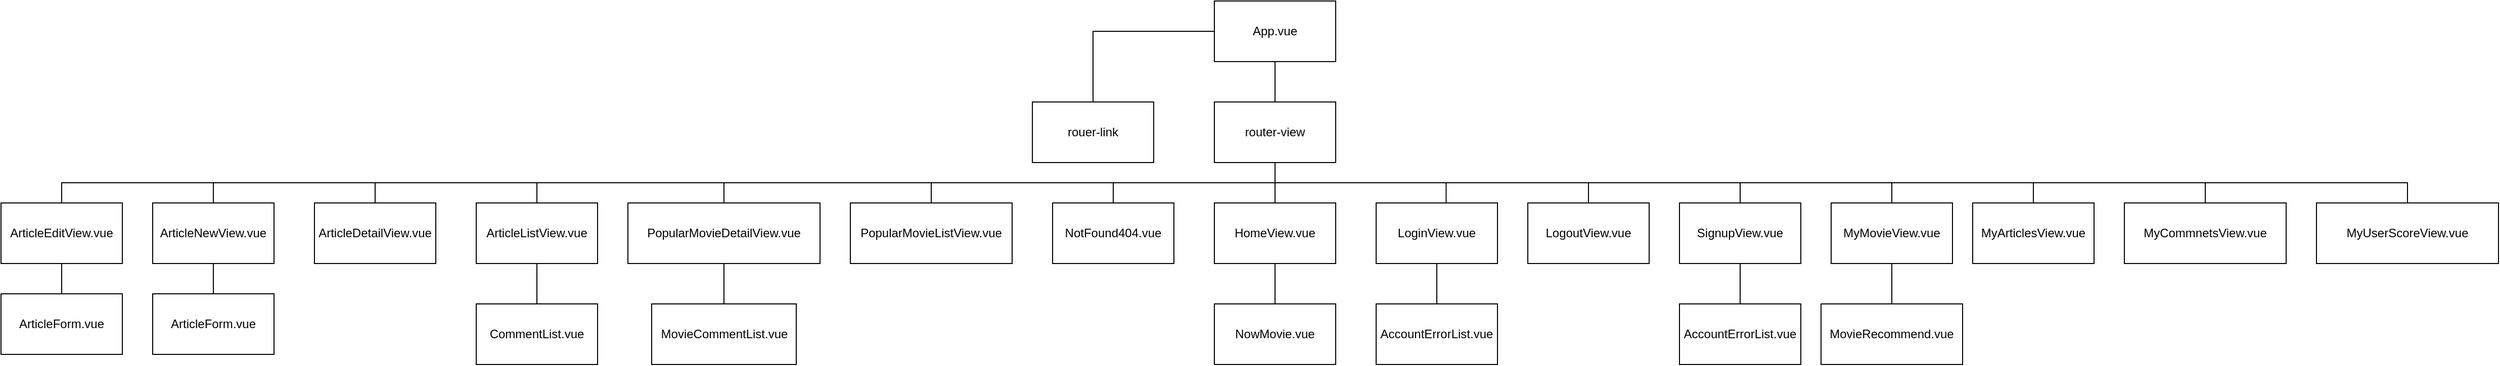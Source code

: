 <mxfile version="18.1.2" type="github">
  <diagram id="xmMSjQIXmsGVbFLyZd4I" name="Page-1">
    <mxGraphModel dx="4211" dy="1172" grid="1" gridSize="10" guides="1" tooltips="1" connect="1" arrows="1" fold="1" page="1" pageScale="1" pageWidth="827" pageHeight="1169" math="0" shadow="0">
      <root>
        <mxCell id="0" />
        <mxCell id="1" parent="0" />
        <mxCell id="JcwbvoDMJ9QVazyf5GN_-5" value="" style="edgeStyle=orthogonalEdgeStyle;rounded=0;orthogonalLoop=1;jettySize=auto;html=1;endArrow=none;endFill=0;" edge="1" parent="1" source="JcwbvoDMJ9QVazyf5GN_-1" target="JcwbvoDMJ9QVazyf5GN_-3">
          <mxGeometry relative="1" as="geometry" />
        </mxCell>
        <mxCell id="JcwbvoDMJ9QVazyf5GN_-6" style="edgeStyle=orthogonalEdgeStyle;rounded=0;orthogonalLoop=1;jettySize=auto;html=1;endArrow=none;endFill=0;" edge="1" parent="1" source="JcwbvoDMJ9QVazyf5GN_-1" target="JcwbvoDMJ9QVazyf5GN_-2">
          <mxGeometry relative="1" as="geometry" />
        </mxCell>
        <mxCell id="JcwbvoDMJ9QVazyf5GN_-1" value="App.vue" style="rounded=0;whiteSpace=wrap;html=1;" vertex="1" parent="1">
          <mxGeometry x="-70" y="80" width="120" height="60" as="geometry" />
        </mxCell>
        <mxCell id="JcwbvoDMJ9QVazyf5GN_-2" value="rouer-link" style="rounded=0;whiteSpace=wrap;html=1;" vertex="1" parent="1">
          <mxGeometry x="-250" y="180" width="120" height="60" as="geometry" />
        </mxCell>
        <mxCell id="JcwbvoDMJ9QVazyf5GN_-24" style="edgeStyle=orthogonalEdgeStyle;rounded=0;orthogonalLoop=1;jettySize=auto;html=1;exitX=0.5;exitY=1;exitDx=0;exitDy=0;endArrow=none;endFill=0;" edge="1" parent="1" source="JcwbvoDMJ9QVazyf5GN_-3" target="JcwbvoDMJ9QVazyf5GN_-11">
          <mxGeometry relative="1" as="geometry">
            <Array as="points">
              <mxPoint x="-10" y="280" />
            </Array>
          </mxGeometry>
        </mxCell>
        <mxCell id="JcwbvoDMJ9QVazyf5GN_-40" style="edgeStyle=orthogonalEdgeStyle;rounded=0;orthogonalLoop=1;jettySize=auto;html=1;exitX=0.5;exitY=1;exitDx=0;exitDy=0;entryX=0.5;entryY=0;entryDx=0;entryDy=0;endArrow=none;endFill=0;" edge="1" parent="1" source="JcwbvoDMJ9QVazyf5GN_-3" target="JcwbvoDMJ9QVazyf5GN_-18">
          <mxGeometry relative="1" as="geometry" />
        </mxCell>
        <mxCell id="JcwbvoDMJ9QVazyf5GN_-41" style="edgeStyle=orthogonalEdgeStyle;rounded=0;orthogonalLoop=1;jettySize=auto;html=1;exitX=0.5;exitY=1;exitDx=0;exitDy=0;entryX=0.5;entryY=0;entryDx=0;entryDy=0;endArrow=none;endFill=0;" edge="1" parent="1" source="JcwbvoDMJ9QVazyf5GN_-3" target="JcwbvoDMJ9QVazyf5GN_-20">
          <mxGeometry relative="1" as="geometry" />
        </mxCell>
        <mxCell id="JcwbvoDMJ9QVazyf5GN_-42" style="edgeStyle=orthogonalEdgeStyle;rounded=0;orthogonalLoop=1;jettySize=auto;html=1;exitX=0.5;exitY=1;exitDx=0;exitDy=0;entryX=0.5;entryY=0;entryDx=0;entryDy=0;endArrow=none;endFill=0;" edge="1" parent="1" source="JcwbvoDMJ9QVazyf5GN_-3" target="JcwbvoDMJ9QVazyf5GN_-19">
          <mxGeometry relative="1" as="geometry" />
        </mxCell>
        <mxCell id="JcwbvoDMJ9QVazyf5GN_-43" style="edgeStyle=orthogonalEdgeStyle;rounded=0;orthogonalLoop=1;jettySize=auto;html=1;exitX=0.5;exitY=1;exitDx=0;exitDy=0;entryX=0.5;entryY=0;entryDx=0;entryDy=0;endArrow=none;endFill=0;" edge="1" parent="1" source="JcwbvoDMJ9QVazyf5GN_-3" target="JcwbvoDMJ9QVazyf5GN_-9">
          <mxGeometry relative="1" as="geometry" />
        </mxCell>
        <mxCell id="JcwbvoDMJ9QVazyf5GN_-44" style="edgeStyle=orthogonalEdgeStyle;rounded=0;orthogonalLoop=1;jettySize=auto;html=1;exitX=0.5;exitY=1;exitDx=0;exitDy=0;endArrow=none;endFill=0;" edge="1" parent="1" source="JcwbvoDMJ9QVazyf5GN_-3" target="JcwbvoDMJ9QVazyf5GN_-7">
          <mxGeometry relative="1" as="geometry" />
        </mxCell>
        <mxCell id="JcwbvoDMJ9QVazyf5GN_-45" style="edgeStyle=orthogonalEdgeStyle;rounded=0;orthogonalLoop=1;jettySize=auto;html=1;exitX=0.5;exitY=1;exitDx=0;exitDy=0;endArrow=none;endFill=0;" edge="1" parent="1" source="JcwbvoDMJ9QVazyf5GN_-3" target="JcwbvoDMJ9QVazyf5GN_-10">
          <mxGeometry relative="1" as="geometry" />
        </mxCell>
        <mxCell id="JcwbvoDMJ9QVazyf5GN_-46" style="edgeStyle=orthogonalEdgeStyle;rounded=0;orthogonalLoop=1;jettySize=auto;html=1;exitX=0.5;exitY=1;exitDx=0;exitDy=0;endArrow=none;endFill=0;" edge="1" parent="1" source="JcwbvoDMJ9QVazyf5GN_-3" target="JcwbvoDMJ9QVazyf5GN_-8">
          <mxGeometry relative="1" as="geometry" />
        </mxCell>
        <mxCell id="JcwbvoDMJ9QVazyf5GN_-47" style="edgeStyle=orthogonalEdgeStyle;rounded=0;orthogonalLoop=1;jettySize=auto;html=1;exitX=0.5;exitY=1;exitDx=0;exitDy=0;entryX=0.577;entryY=0.012;entryDx=0;entryDy=0;entryPerimeter=0;endArrow=none;endFill=0;" edge="1" parent="1" source="JcwbvoDMJ9QVazyf5GN_-3" target="JcwbvoDMJ9QVazyf5GN_-12">
          <mxGeometry relative="1" as="geometry" />
        </mxCell>
        <mxCell id="JcwbvoDMJ9QVazyf5GN_-48" style="edgeStyle=orthogonalEdgeStyle;rounded=0;orthogonalLoop=1;jettySize=auto;html=1;exitX=0.5;exitY=1;exitDx=0;exitDy=0;endArrow=none;endFill=0;" edge="1" parent="1" source="JcwbvoDMJ9QVazyf5GN_-3" target="JcwbvoDMJ9QVazyf5GN_-13">
          <mxGeometry relative="1" as="geometry" />
        </mxCell>
        <mxCell id="JcwbvoDMJ9QVazyf5GN_-49" style="edgeStyle=orthogonalEdgeStyle;rounded=0;orthogonalLoop=1;jettySize=auto;html=1;exitX=0.5;exitY=1;exitDx=0;exitDy=0;endArrow=none;endFill=0;" edge="1" parent="1" source="JcwbvoDMJ9QVazyf5GN_-3" target="JcwbvoDMJ9QVazyf5GN_-21">
          <mxGeometry relative="1" as="geometry" />
        </mxCell>
        <mxCell id="JcwbvoDMJ9QVazyf5GN_-50" style="edgeStyle=orthogonalEdgeStyle;rounded=0;orthogonalLoop=1;jettySize=auto;html=1;exitX=0.5;exitY=1;exitDx=0;exitDy=0;endArrow=none;endFill=0;" edge="1" parent="1" source="JcwbvoDMJ9QVazyf5GN_-3" target="JcwbvoDMJ9QVazyf5GN_-16">
          <mxGeometry relative="1" as="geometry" />
        </mxCell>
        <mxCell id="JcwbvoDMJ9QVazyf5GN_-51" style="edgeStyle=orthogonalEdgeStyle;rounded=0;orthogonalLoop=1;jettySize=auto;html=1;exitX=0.5;exitY=1;exitDx=0;exitDy=0;endArrow=none;endFill=0;" edge="1" parent="1" source="JcwbvoDMJ9QVazyf5GN_-3" target="JcwbvoDMJ9QVazyf5GN_-14">
          <mxGeometry relative="1" as="geometry" />
        </mxCell>
        <mxCell id="JcwbvoDMJ9QVazyf5GN_-52" style="edgeStyle=orthogonalEdgeStyle;rounded=0;orthogonalLoop=1;jettySize=auto;html=1;exitX=0.5;exitY=1;exitDx=0;exitDy=0;endArrow=none;endFill=0;" edge="1" parent="1" source="JcwbvoDMJ9QVazyf5GN_-3" target="JcwbvoDMJ9QVazyf5GN_-15">
          <mxGeometry relative="1" as="geometry" />
        </mxCell>
        <mxCell id="JcwbvoDMJ9QVazyf5GN_-53" style="edgeStyle=orthogonalEdgeStyle;rounded=0;orthogonalLoop=1;jettySize=auto;html=1;exitX=0.5;exitY=1;exitDx=0;exitDy=0;endArrow=none;endFill=0;" edge="1" parent="1" source="JcwbvoDMJ9QVazyf5GN_-3" target="JcwbvoDMJ9QVazyf5GN_-17">
          <mxGeometry relative="1" as="geometry" />
        </mxCell>
        <mxCell id="JcwbvoDMJ9QVazyf5GN_-3" value="router-view" style="rounded=0;whiteSpace=wrap;html=1;" vertex="1" parent="1">
          <mxGeometry x="-70" y="180" width="120" height="60" as="geometry" />
        </mxCell>
        <mxCell id="JcwbvoDMJ9QVazyf5GN_-7" value="ArticleDetailView.vue" style="rounded=0;whiteSpace=wrap;html=1;" vertex="1" parent="1">
          <mxGeometry x="-960" y="280" width="120" height="60" as="geometry" />
        </mxCell>
        <mxCell id="JcwbvoDMJ9QVazyf5GN_-62" style="edgeStyle=orthogonalEdgeStyle;rounded=0;orthogonalLoop=1;jettySize=auto;html=1;exitX=0.5;exitY=1;exitDx=0;exitDy=0;entryX=0.5;entryY=0;entryDx=0;entryDy=0;endArrow=none;endFill=0;" edge="1" parent="1" source="JcwbvoDMJ9QVazyf5GN_-8" target="JcwbvoDMJ9QVazyf5GN_-26">
          <mxGeometry relative="1" as="geometry" />
        </mxCell>
        <mxCell id="JcwbvoDMJ9QVazyf5GN_-8" value="ArticleEditView.vue" style="rounded=0;whiteSpace=wrap;html=1;" vertex="1" parent="1">
          <mxGeometry x="-1270" y="280" width="120" height="60" as="geometry" />
        </mxCell>
        <mxCell id="JcwbvoDMJ9QVazyf5GN_-59" style="edgeStyle=orthogonalEdgeStyle;rounded=0;orthogonalLoop=1;jettySize=auto;html=1;exitX=0.5;exitY=1;exitDx=0;exitDy=0;entryX=0.5;entryY=0;entryDx=0;entryDy=0;endArrow=none;endFill=0;" edge="1" parent="1" source="JcwbvoDMJ9QVazyf5GN_-9" target="JcwbvoDMJ9QVazyf5GN_-25">
          <mxGeometry relative="1" as="geometry" />
        </mxCell>
        <mxCell id="JcwbvoDMJ9QVazyf5GN_-9" value="ArticleListView.vue" style="rounded=0;whiteSpace=wrap;html=1;" vertex="1" parent="1">
          <mxGeometry x="-800" y="280" width="120" height="60" as="geometry" />
        </mxCell>
        <mxCell id="JcwbvoDMJ9QVazyf5GN_-61" style="edgeStyle=orthogonalEdgeStyle;rounded=0;orthogonalLoop=1;jettySize=auto;html=1;exitX=0.5;exitY=1;exitDx=0;exitDy=0;entryX=0.5;entryY=0;entryDx=0;entryDy=0;endArrow=none;endFill=0;" edge="1" parent="1" source="JcwbvoDMJ9QVazyf5GN_-10" target="JcwbvoDMJ9QVazyf5GN_-27">
          <mxGeometry relative="1" as="geometry" />
        </mxCell>
        <mxCell id="JcwbvoDMJ9QVazyf5GN_-10" value="ArticleNewView.vue" style="rounded=0;whiteSpace=wrap;html=1;" vertex="1" parent="1">
          <mxGeometry x="-1120" y="280" width="120" height="60" as="geometry" />
        </mxCell>
        <mxCell id="JcwbvoDMJ9QVazyf5GN_-57" style="edgeStyle=orthogonalEdgeStyle;rounded=0;orthogonalLoop=1;jettySize=auto;html=1;exitX=0.5;exitY=1;exitDx=0;exitDy=0;entryX=0.5;entryY=0;entryDx=0;entryDy=0;endArrow=none;endFill=0;" edge="1" parent="1" source="JcwbvoDMJ9QVazyf5GN_-11" target="JcwbvoDMJ9QVazyf5GN_-28">
          <mxGeometry relative="1" as="geometry" />
        </mxCell>
        <mxCell id="JcwbvoDMJ9QVazyf5GN_-11" value="HomeView.vue" style="rounded=0;whiteSpace=wrap;html=1;" vertex="1" parent="1">
          <mxGeometry x="-70" y="280" width="120" height="60" as="geometry" />
        </mxCell>
        <mxCell id="JcwbvoDMJ9QVazyf5GN_-56" style="edgeStyle=orthogonalEdgeStyle;rounded=0;orthogonalLoop=1;jettySize=auto;html=1;exitX=0.5;exitY=1;exitDx=0;exitDy=0;endArrow=none;endFill=0;" edge="1" parent="1" source="JcwbvoDMJ9QVazyf5GN_-12" target="JcwbvoDMJ9QVazyf5GN_-29">
          <mxGeometry relative="1" as="geometry" />
        </mxCell>
        <mxCell id="JcwbvoDMJ9QVazyf5GN_-12" value="LoginView.vue" style="rounded=0;whiteSpace=wrap;html=1;" vertex="1" parent="1">
          <mxGeometry x="90" y="280" width="120" height="60" as="geometry" />
        </mxCell>
        <mxCell id="JcwbvoDMJ9QVazyf5GN_-13" value="LogoutView.vue" style="rounded=0;whiteSpace=wrap;html=1;" vertex="1" parent="1">
          <mxGeometry x="240" y="280" width="120" height="60" as="geometry" />
        </mxCell>
        <mxCell id="JcwbvoDMJ9QVazyf5GN_-14" value="MyArticlesView.vue" style="rounded=0;whiteSpace=wrap;html=1;" vertex="1" parent="1">
          <mxGeometry x="680" y="280" width="120" height="60" as="geometry" />
        </mxCell>
        <mxCell id="JcwbvoDMJ9QVazyf5GN_-15" value="MyCommnetsView.vue" style="rounded=0;whiteSpace=wrap;html=1;" vertex="1" parent="1">
          <mxGeometry x="830" y="280" width="160" height="60" as="geometry" />
        </mxCell>
        <mxCell id="JcwbvoDMJ9QVazyf5GN_-55" style="edgeStyle=orthogonalEdgeStyle;rounded=0;orthogonalLoop=1;jettySize=auto;html=1;exitX=0.5;exitY=1;exitDx=0;exitDy=0;endArrow=none;endFill=0;" edge="1" parent="1" source="JcwbvoDMJ9QVazyf5GN_-16" target="JcwbvoDMJ9QVazyf5GN_-30">
          <mxGeometry relative="1" as="geometry" />
        </mxCell>
        <mxCell id="JcwbvoDMJ9QVazyf5GN_-16" value="MyMovieView.vue" style="rounded=0;whiteSpace=wrap;html=1;" vertex="1" parent="1">
          <mxGeometry x="540" y="280" width="120" height="60" as="geometry" />
        </mxCell>
        <mxCell id="JcwbvoDMJ9QVazyf5GN_-17" value="MyUserScoreView.vue" style="rounded=0;whiteSpace=wrap;html=1;" vertex="1" parent="1">
          <mxGeometry x="1020" y="280" width="180" height="60" as="geometry" />
        </mxCell>
        <mxCell id="JcwbvoDMJ9QVazyf5GN_-18" value="NotFound404.vue" style="rounded=0;whiteSpace=wrap;html=1;" vertex="1" parent="1">
          <mxGeometry x="-230" y="280" width="120" height="60" as="geometry" />
        </mxCell>
        <mxCell id="JcwbvoDMJ9QVazyf5GN_-58" style="edgeStyle=orthogonalEdgeStyle;rounded=0;orthogonalLoop=1;jettySize=auto;html=1;exitX=0.5;exitY=1;exitDx=0;exitDy=0;endArrow=none;endFill=0;" edge="1" parent="1" source="JcwbvoDMJ9QVazyf5GN_-19" target="JcwbvoDMJ9QVazyf5GN_-31">
          <mxGeometry relative="1" as="geometry" />
        </mxCell>
        <mxCell id="JcwbvoDMJ9QVazyf5GN_-19" value="PopularMovieDetailView.vue" style="rounded=0;whiteSpace=wrap;html=1;" vertex="1" parent="1">
          <mxGeometry x="-650" y="280" width="190" height="60" as="geometry" />
        </mxCell>
        <mxCell id="JcwbvoDMJ9QVazyf5GN_-20" value="PopularMovieListView.vue" style="rounded=0;whiteSpace=wrap;html=1;" vertex="1" parent="1">
          <mxGeometry x="-430" y="280" width="160" height="60" as="geometry" />
        </mxCell>
        <mxCell id="JcwbvoDMJ9QVazyf5GN_-54" style="edgeStyle=orthogonalEdgeStyle;rounded=0;orthogonalLoop=1;jettySize=auto;html=1;exitX=0.5;exitY=1;exitDx=0;exitDy=0;endArrow=none;endFill=0;" edge="1" parent="1" source="JcwbvoDMJ9QVazyf5GN_-21" target="JcwbvoDMJ9QVazyf5GN_-32">
          <mxGeometry relative="1" as="geometry" />
        </mxCell>
        <mxCell id="JcwbvoDMJ9QVazyf5GN_-21" value="SignupView.vue" style="rounded=0;whiteSpace=wrap;html=1;" vertex="1" parent="1">
          <mxGeometry x="390" y="280" width="120" height="60" as="geometry" />
        </mxCell>
        <mxCell id="JcwbvoDMJ9QVazyf5GN_-25" value="CommentList.vue" style="rounded=0;whiteSpace=wrap;html=1;" vertex="1" parent="1">
          <mxGeometry x="-800" y="380" width="120" height="60" as="geometry" />
        </mxCell>
        <mxCell id="JcwbvoDMJ9QVazyf5GN_-26" value="ArticleForm.vue" style="rounded=0;whiteSpace=wrap;html=1;" vertex="1" parent="1">
          <mxGeometry x="-1270" y="370" width="120" height="60" as="geometry" />
        </mxCell>
        <mxCell id="JcwbvoDMJ9QVazyf5GN_-27" value="ArticleForm.vue" style="rounded=0;whiteSpace=wrap;html=1;" vertex="1" parent="1">
          <mxGeometry x="-1120" y="370" width="120" height="60" as="geometry" />
        </mxCell>
        <mxCell id="JcwbvoDMJ9QVazyf5GN_-28" value="NowMovie.vue" style="rounded=0;whiteSpace=wrap;html=1;" vertex="1" parent="1">
          <mxGeometry x="-70" y="380" width="120" height="60" as="geometry" />
        </mxCell>
        <mxCell id="JcwbvoDMJ9QVazyf5GN_-29" value="AccountErrorList.vue" style="rounded=0;whiteSpace=wrap;html=1;" vertex="1" parent="1">
          <mxGeometry x="90" y="380" width="120" height="60" as="geometry" />
        </mxCell>
        <mxCell id="JcwbvoDMJ9QVazyf5GN_-30" value="MovieRecommend.vue" style="rounded=0;whiteSpace=wrap;html=1;" vertex="1" parent="1">
          <mxGeometry x="530" y="380" width="140" height="60" as="geometry" />
        </mxCell>
        <mxCell id="JcwbvoDMJ9QVazyf5GN_-31" value="MovieCommentList.vue" style="rounded=0;whiteSpace=wrap;html=1;" vertex="1" parent="1">
          <mxGeometry x="-626.5" y="380" width="143" height="60" as="geometry" />
        </mxCell>
        <mxCell id="JcwbvoDMJ9QVazyf5GN_-32" value="AccountErrorList.vue" style="rounded=0;whiteSpace=wrap;html=1;" vertex="1" parent="1">
          <mxGeometry x="390" y="380" width="120" height="60" as="geometry" />
        </mxCell>
      </root>
    </mxGraphModel>
  </diagram>
</mxfile>
